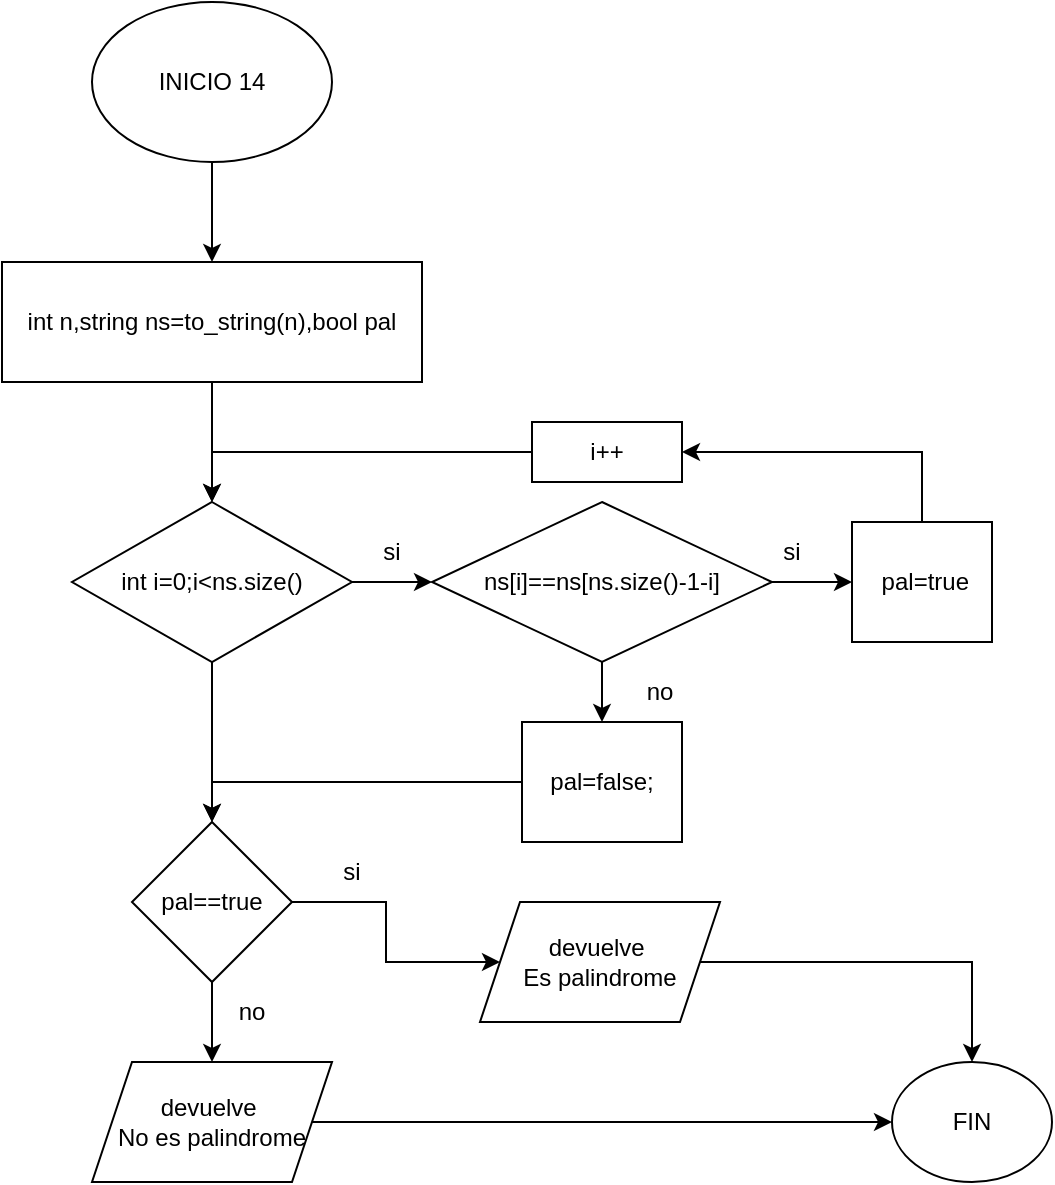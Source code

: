 <mxfile version="24.4.0" type="github">
  <diagram name="Página-1" id="7wLsjLNFtuPF0WqRtEe8">
    <mxGraphModel dx="730" dy="775" grid="1" gridSize="10" guides="1" tooltips="1" connect="1" arrows="1" fold="1" page="1" pageScale="1" pageWidth="827" pageHeight="1169" math="0" shadow="0">
      <root>
        <mxCell id="0" />
        <mxCell id="1" parent="0" />
        <mxCell id="rOdS8APsvN7HkrKA7R2p-3" value="" style="edgeStyle=orthogonalEdgeStyle;rounded=0;orthogonalLoop=1;jettySize=auto;html=1;" edge="1" parent="1" source="rOdS8APsvN7HkrKA7R2p-1" target="rOdS8APsvN7HkrKA7R2p-2">
          <mxGeometry relative="1" as="geometry" />
        </mxCell>
        <mxCell id="rOdS8APsvN7HkrKA7R2p-1" value="INICIO 14" style="ellipse;whiteSpace=wrap;html=1;" vertex="1" parent="1">
          <mxGeometry x="130" y="30" width="120" height="80" as="geometry" />
        </mxCell>
        <mxCell id="rOdS8APsvN7HkrKA7R2p-5" value="" style="edgeStyle=orthogonalEdgeStyle;rounded=0;orthogonalLoop=1;jettySize=auto;html=1;" edge="1" parent="1" source="rOdS8APsvN7HkrKA7R2p-2" target="rOdS8APsvN7HkrKA7R2p-4">
          <mxGeometry relative="1" as="geometry" />
        </mxCell>
        <mxCell id="rOdS8APsvN7HkrKA7R2p-2" value="int n,string ns=to_string(n),bool pal" style="whiteSpace=wrap;html=1;" vertex="1" parent="1">
          <mxGeometry x="85" y="160" width="210" height="60" as="geometry" />
        </mxCell>
        <mxCell id="rOdS8APsvN7HkrKA7R2p-7" value="" style="edgeStyle=orthogonalEdgeStyle;rounded=0;orthogonalLoop=1;jettySize=auto;html=1;" edge="1" parent="1" source="rOdS8APsvN7HkrKA7R2p-4" target="rOdS8APsvN7HkrKA7R2p-6">
          <mxGeometry relative="1" as="geometry" />
        </mxCell>
        <mxCell id="rOdS8APsvN7HkrKA7R2p-16" value="" style="edgeStyle=orthogonalEdgeStyle;rounded=0;orthogonalLoop=1;jettySize=auto;html=1;" edge="1" parent="1" source="rOdS8APsvN7HkrKA7R2p-4" target="rOdS8APsvN7HkrKA7R2p-15">
          <mxGeometry relative="1" as="geometry" />
        </mxCell>
        <mxCell id="rOdS8APsvN7HkrKA7R2p-4" value="int i=0;i&amp;lt;ns.size()" style="rhombus;whiteSpace=wrap;html=1;" vertex="1" parent="1">
          <mxGeometry x="120" y="280" width="140" height="80" as="geometry" />
        </mxCell>
        <mxCell id="rOdS8APsvN7HkrKA7R2p-9" value="" style="edgeStyle=orthogonalEdgeStyle;rounded=0;orthogonalLoop=1;jettySize=auto;html=1;" edge="1" parent="1" source="rOdS8APsvN7HkrKA7R2p-6" target="rOdS8APsvN7HkrKA7R2p-8">
          <mxGeometry relative="1" as="geometry" />
        </mxCell>
        <mxCell id="rOdS8APsvN7HkrKA7R2p-11" value="" style="edgeStyle=orthogonalEdgeStyle;rounded=0;orthogonalLoop=1;jettySize=auto;html=1;" edge="1" parent="1" source="rOdS8APsvN7HkrKA7R2p-6" target="rOdS8APsvN7HkrKA7R2p-10">
          <mxGeometry relative="1" as="geometry" />
        </mxCell>
        <mxCell id="rOdS8APsvN7HkrKA7R2p-6" value="ns[i]==ns[ns.size()-1-i]" style="rhombus;whiteSpace=wrap;html=1;" vertex="1" parent="1">
          <mxGeometry x="300" y="280" width="170" height="80" as="geometry" />
        </mxCell>
        <mxCell id="rOdS8APsvN7HkrKA7R2p-13" style="edgeStyle=orthogonalEdgeStyle;rounded=0;orthogonalLoop=1;jettySize=auto;html=1;entryX=1;entryY=0.5;entryDx=0;entryDy=0;" edge="1" parent="1" source="rOdS8APsvN7HkrKA7R2p-8" target="rOdS8APsvN7HkrKA7R2p-12">
          <mxGeometry relative="1" as="geometry">
            <Array as="points">
              <mxPoint x="545" y="255" />
            </Array>
          </mxGeometry>
        </mxCell>
        <mxCell id="rOdS8APsvN7HkrKA7R2p-8" value="&amp;nbsp;pal=true" style="whiteSpace=wrap;html=1;" vertex="1" parent="1">
          <mxGeometry x="510" y="290" width="70" height="60" as="geometry" />
        </mxCell>
        <mxCell id="rOdS8APsvN7HkrKA7R2p-17" style="edgeStyle=orthogonalEdgeStyle;rounded=0;orthogonalLoop=1;jettySize=auto;html=1;entryX=0.5;entryY=0;entryDx=0;entryDy=0;" edge="1" parent="1" source="rOdS8APsvN7HkrKA7R2p-10" target="rOdS8APsvN7HkrKA7R2p-15">
          <mxGeometry relative="1" as="geometry" />
        </mxCell>
        <mxCell id="rOdS8APsvN7HkrKA7R2p-10" value="pal=false;" style="whiteSpace=wrap;html=1;" vertex="1" parent="1">
          <mxGeometry x="345" y="390" width="80" height="60" as="geometry" />
        </mxCell>
        <mxCell id="rOdS8APsvN7HkrKA7R2p-14" style="edgeStyle=orthogonalEdgeStyle;rounded=0;orthogonalLoop=1;jettySize=auto;html=1;" edge="1" parent="1" source="rOdS8APsvN7HkrKA7R2p-12" target="rOdS8APsvN7HkrKA7R2p-4">
          <mxGeometry relative="1" as="geometry" />
        </mxCell>
        <mxCell id="rOdS8APsvN7HkrKA7R2p-12" value="i++" style="rounded=0;whiteSpace=wrap;html=1;" vertex="1" parent="1">
          <mxGeometry x="350" y="240" width="75" height="30" as="geometry" />
        </mxCell>
        <mxCell id="rOdS8APsvN7HkrKA7R2p-27" style="edgeStyle=orthogonalEdgeStyle;rounded=0;orthogonalLoop=1;jettySize=auto;html=1;entryX=0;entryY=0.5;entryDx=0;entryDy=0;" edge="1" parent="1" source="rOdS8APsvN7HkrKA7R2p-15" target="rOdS8APsvN7HkrKA7R2p-25">
          <mxGeometry relative="1" as="geometry" />
        </mxCell>
        <mxCell id="rOdS8APsvN7HkrKA7R2p-30" value="" style="edgeStyle=orthogonalEdgeStyle;rounded=0;orthogonalLoop=1;jettySize=auto;html=1;" edge="1" parent="1" source="rOdS8APsvN7HkrKA7R2p-15" target="rOdS8APsvN7HkrKA7R2p-29">
          <mxGeometry relative="1" as="geometry" />
        </mxCell>
        <mxCell id="rOdS8APsvN7HkrKA7R2p-15" value="pal==true" style="rhombus;whiteSpace=wrap;html=1;" vertex="1" parent="1">
          <mxGeometry x="150" y="440" width="80" height="80" as="geometry" />
        </mxCell>
        <mxCell id="rOdS8APsvN7HkrKA7R2p-18" value="no" style="text;html=1;align=center;verticalAlign=middle;whiteSpace=wrap;rounded=0;" vertex="1" parent="1">
          <mxGeometry x="384" y="360" width="60" height="30" as="geometry" />
        </mxCell>
        <mxCell id="rOdS8APsvN7HkrKA7R2p-19" value="si" style="text;html=1;align=center;verticalAlign=middle;whiteSpace=wrap;rounded=0;" vertex="1" parent="1">
          <mxGeometry x="450" y="290" width="60" height="30" as="geometry" />
        </mxCell>
        <mxCell id="rOdS8APsvN7HkrKA7R2p-20" value="si" style="text;html=1;align=center;verticalAlign=middle;whiteSpace=wrap;rounded=0;" vertex="1" parent="1">
          <mxGeometry x="250" y="290" width="60" height="30" as="geometry" />
        </mxCell>
        <mxCell id="rOdS8APsvN7HkrKA7R2p-33" style="edgeStyle=orthogonalEdgeStyle;rounded=0;orthogonalLoop=1;jettySize=auto;html=1;" edge="1" parent="1" source="rOdS8APsvN7HkrKA7R2p-25" target="rOdS8APsvN7HkrKA7R2p-31">
          <mxGeometry relative="1" as="geometry" />
        </mxCell>
        <mxCell id="rOdS8APsvN7HkrKA7R2p-25" value="devuelve&amp;nbsp;&lt;div&gt;Es palindrome&lt;br&gt;&lt;/div&gt;" style="shape=parallelogram;perimeter=parallelogramPerimeter;whiteSpace=wrap;html=1;fixedSize=1;" vertex="1" parent="1">
          <mxGeometry x="324" y="480" width="120" height="60" as="geometry" />
        </mxCell>
        <mxCell id="rOdS8APsvN7HkrKA7R2p-32" value="" style="edgeStyle=orthogonalEdgeStyle;rounded=0;orthogonalLoop=1;jettySize=auto;html=1;" edge="1" parent="1" source="rOdS8APsvN7HkrKA7R2p-29" target="rOdS8APsvN7HkrKA7R2p-31">
          <mxGeometry relative="1" as="geometry" />
        </mxCell>
        <mxCell id="rOdS8APsvN7HkrKA7R2p-29" value="devuelve&amp;nbsp;&lt;div&gt;No es palindrome&lt;br&gt;&lt;/div&gt;" style="shape=parallelogram;perimeter=parallelogramPerimeter;whiteSpace=wrap;html=1;fixedSize=1;" vertex="1" parent="1">
          <mxGeometry x="130" y="560" width="120" height="60" as="geometry" />
        </mxCell>
        <mxCell id="rOdS8APsvN7HkrKA7R2p-31" value="FIN" style="ellipse;whiteSpace=wrap;html=1;" vertex="1" parent="1">
          <mxGeometry x="530" y="560" width="80" height="60" as="geometry" />
        </mxCell>
        <mxCell id="rOdS8APsvN7HkrKA7R2p-34" value="si" style="text;html=1;align=center;verticalAlign=middle;whiteSpace=wrap;rounded=0;" vertex="1" parent="1">
          <mxGeometry x="230" y="450" width="60" height="30" as="geometry" />
        </mxCell>
        <mxCell id="rOdS8APsvN7HkrKA7R2p-35" value="no" style="text;html=1;align=center;verticalAlign=middle;whiteSpace=wrap;rounded=0;" vertex="1" parent="1">
          <mxGeometry x="180" y="520" width="60" height="30" as="geometry" />
        </mxCell>
      </root>
    </mxGraphModel>
  </diagram>
</mxfile>
